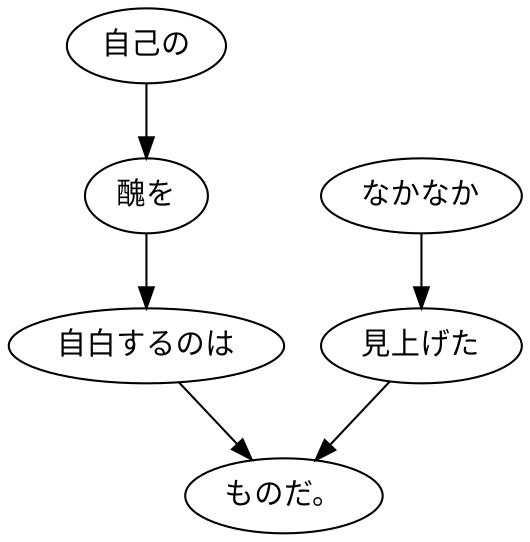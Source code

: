digraph graph5658 {
	node0 [label="自己の"];
	node1 [label="醜を"];
	node2 [label="自白するのは"];
	node3 [label="なかなか"];
	node4 [label="見上げた"];
	node5 [label="ものだ。"];
	node0 -> node1;
	node1 -> node2;
	node2 -> node5;
	node3 -> node4;
	node4 -> node5;
}
